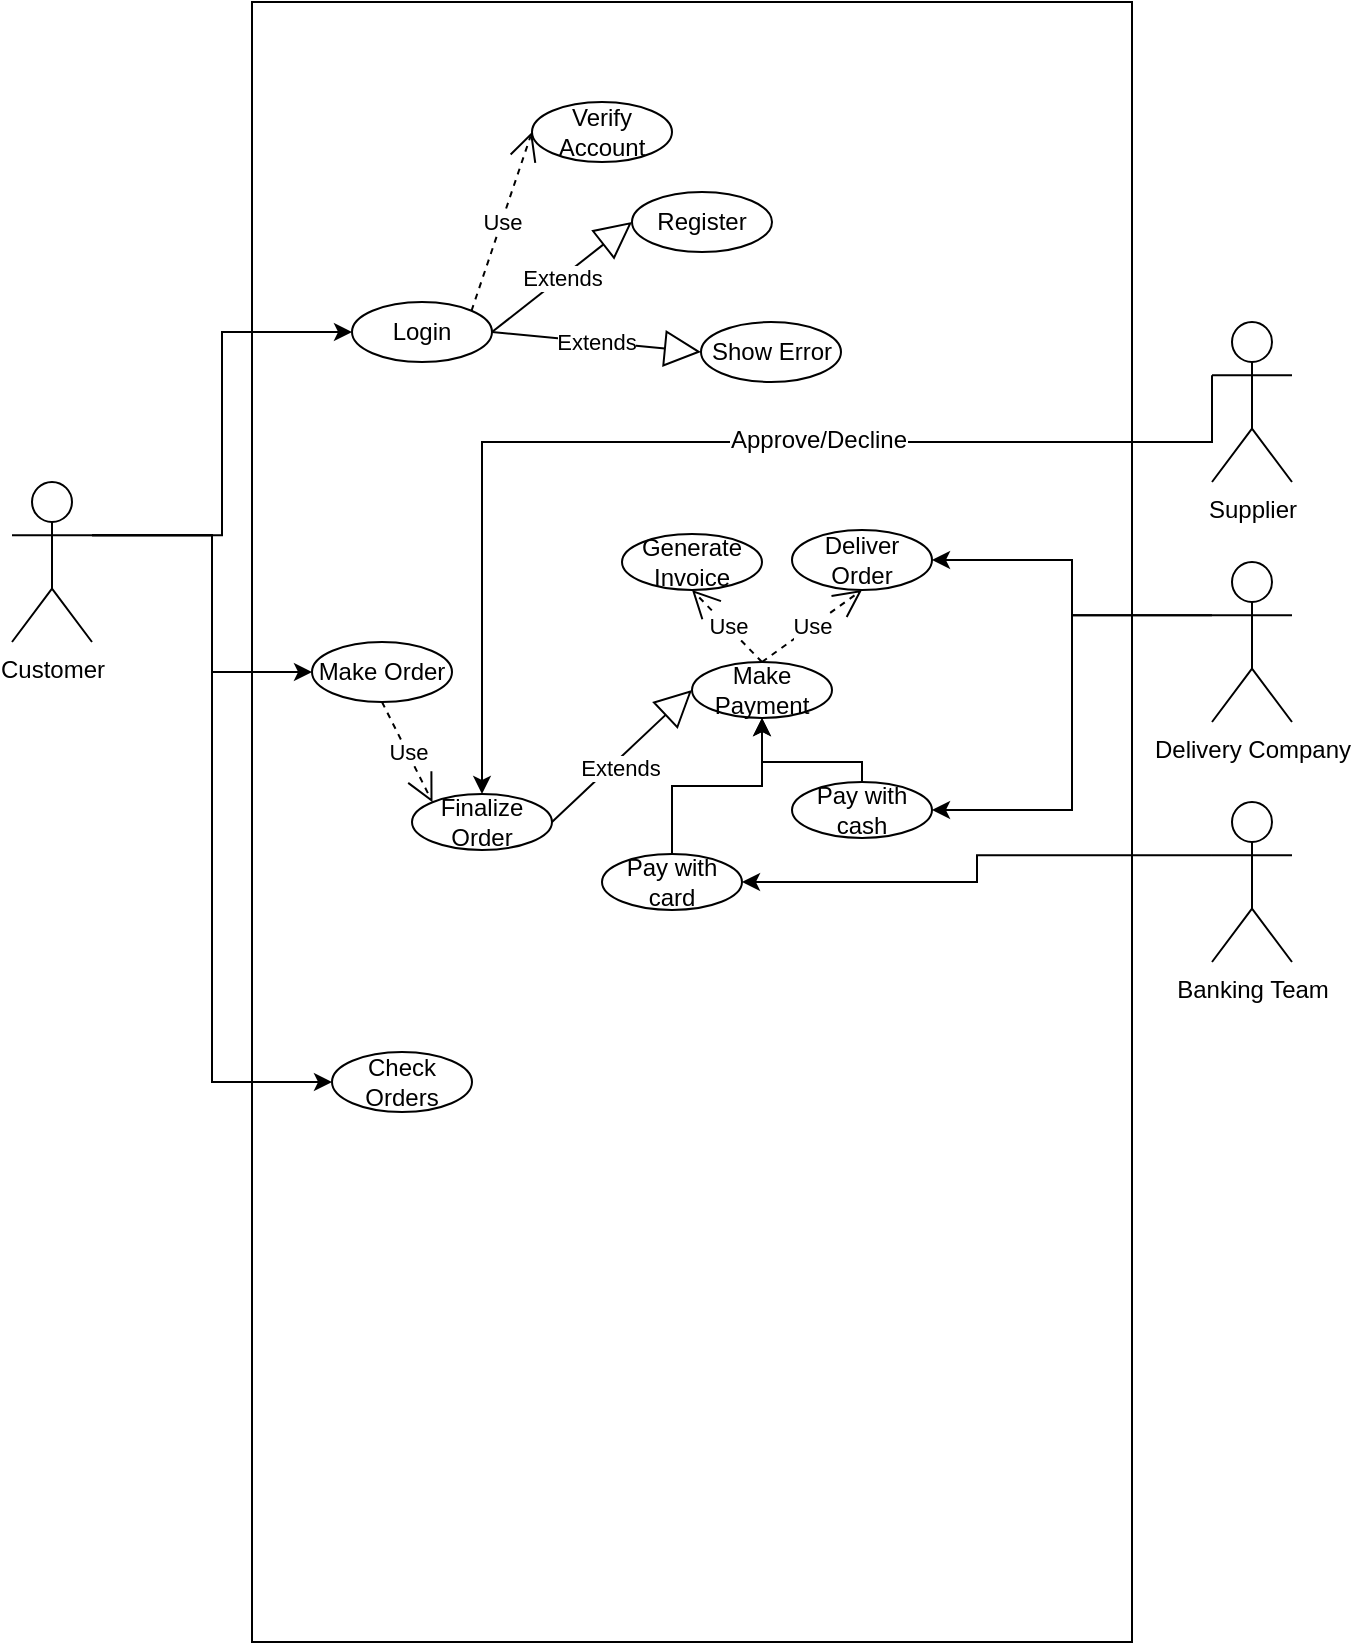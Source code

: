 <mxfile version="11.2.5" type="device" pages="1"><diagram id="fy0NUXwQ1oD9tBthgMOE" name="Page-1"><mxGraphModel dx="1662" dy="725" grid="1" gridSize="10" guides="1" tooltips="1" connect="1" arrows="1" fold="1" page="1" pageScale="1" pageWidth="850" pageHeight="1100" math="0" shadow="0"><root><mxCell id="0"/><mxCell id="1" parent="0"/><mxCell id="SX8kgH25e54QB2h1gn1x-2" value="" style="rounded=0;whiteSpace=wrap;html=1;" vertex="1" parent="1"><mxGeometry x="200" y="80" width="440" height="820" as="geometry"/></mxCell><mxCell id="SX8kgH25e54QB2h1gn1x-18" style="edgeStyle=orthogonalEdgeStyle;rounded=0;orthogonalLoop=1;jettySize=auto;html=1;exitX=1;exitY=0.333;exitDx=0;exitDy=0;exitPerimeter=0;entryX=0;entryY=0.5;entryDx=0;entryDy=0;" edge="1" parent="1" source="SX8kgH25e54QB2h1gn1x-3" target="SX8kgH25e54QB2h1gn1x-12"><mxGeometry relative="1" as="geometry"/></mxCell><mxCell id="SX8kgH25e54QB2h1gn1x-31" style="edgeStyle=orthogonalEdgeStyle;rounded=0;orthogonalLoop=1;jettySize=auto;html=1;exitX=1;exitY=0.333;exitDx=0;exitDy=0;exitPerimeter=0;entryX=0;entryY=0.5;entryDx=0;entryDy=0;" edge="1" parent="1" source="SX8kgH25e54QB2h1gn1x-3" target="SX8kgH25e54QB2h1gn1x-13"><mxGeometry relative="1" as="geometry"><Array as="points"><mxPoint x="180" y="347"/><mxPoint x="180" y="415"/></Array></mxGeometry></mxCell><mxCell id="SX8kgH25e54QB2h1gn1x-55" style="edgeStyle=orthogonalEdgeStyle;rounded=0;orthogonalLoop=1;jettySize=auto;html=1;exitX=1;exitY=0.333;exitDx=0;exitDy=0;exitPerimeter=0;entryX=0;entryY=0.5;entryDx=0;entryDy=0;" edge="1" parent="1" source="SX8kgH25e54QB2h1gn1x-3" target="SX8kgH25e54QB2h1gn1x-15"><mxGeometry relative="1" as="geometry"/></mxCell><mxCell id="SX8kgH25e54QB2h1gn1x-3" value="Customer" style="shape=umlActor;verticalLabelPosition=bottom;labelBackgroundColor=#ffffff;verticalAlign=top;html=1;outlineConnect=0;" vertex="1" parent="1"><mxGeometry x="80" y="320" width="40" height="80" as="geometry"/></mxCell><mxCell id="SX8kgH25e54QB2h1gn1x-35" style="edgeStyle=orthogonalEdgeStyle;rounded=0;orthogonalLoop=1;jettySize=auto;html=1;exitX=0;exitY=0.333;exitDx=0;exitDy=0;exitPerimeter=0;entryX=0.5;entryY=0;entryDx=0;entryDy=0;" edge="1" parent="1" source="SX8kgH25e54QB2h1gn1x-6" target="SX8kgH25e54QB2h1gn1x-14"><mxGeometry relative="1" as="geometry"><Array as="points"><mxPoint x="680" y="300"/><mxPoint x="315" y="300"/></Array></mxGeometry></mxCell><mxCell id="SX8kgH25e54QB2h1gn1x-44" value="Approve/Decline" style="text;html=1;resizable=0;points=[];align=center;verticalAlign=middle;labelBackgroundColor=#ffffff;" vertex="1" connectable="0" parent="SX8kgH25e54QB2h1gn1x-35"><mxGeometry x="-0.197" y="-1" relative="1" as="geometry"><mxPoint as="offset"/></mxGeometry></mxCell><mxCell id="SX8kgH25e54QB2h1gn1x-6" value="Supplier" style="shape=umlActor;verticalLabelPosition=bottom;labelBackgroundColor=#ffffff;verticalAlign=top;html=1;outlineConnect=0;" vertex="1" parent="1"><mxGeometry x="680" y="240" width="40" height="80" as="geometry"/></mxCell><mxCell id="SX8kgH25e54QB2h1gn1x-12" value="Login" style="ellipse;whiteSpace=wrap;html=1;" vertex="1" parent="1"><mxGeometry x="250" y="230" width="70" height="30" as="geometry"/></mxCell><mxCell id="SX8kgH25e54QB2h1gn1x-13" value="Make Order" style="ellipse;whiteSpace=wrap;html=1;" vertex="1" parent="1"><mxGeometry x="230" y="400" width="70" height="30" as="geometry"/></mxCell><mxCell id="SX8kgH25e54QB2h1gn1x-14" value="Finalize Order" style="ellipse;whiteSpace=wrap;html=1;" vertex="1" parent="1"><mxGeometry x="280" y="476" width="70" height="28" as="geometry"/></mxCell><mxCell id="SX8kgH25e54QB2h1gn1x-15" value="Check Orders" style="ellipse;whiteSpace=wrap;html=1;" vertex="1" parent="1"><mxGeometry x="240" y="605" width="70" height="30" as="geometry"/></mxCell><mxCell id="SX8kgH25e54QB2h1gn1x-45" style="edgeStyle=orthogonalEdgeStyle;rounded=0;orthogonalLoop=1;jettySize=auto;html=1;exitX=0;exitY=0.333;exitDx=0;exitDy=0;exitPerimeter=0;entryX=1;entryY=0.5;entryDx=0;entryDy=0;" edge="1" parent="1" source="SX8kgH25e54QB2h1gn1x-16" target="SX8kgH25e54QB2h1gn1x-39"><mxGeometry relative="1" as="geometry"/></mxCell><mxCell id="SX8kgH25e54QB2h1gn1x-54" style="edgeStyle=orthogonalEdgeStyle;rounded=0;orthogonalLoop=1;jettySize=auto;html=1;exitX=0;exitY=0.333;exitDx=0;exitDy=0;exitPerimeter=0;entryX=1;entryY=0.5;entryDx=0;entryDy=0;" edge="1" parent="1" source="SX8kgH25e54QB2h1gn1x-16" target="SX8kgH25e54QB2h1gn1x-49"><mxGeometry relative="1" as="geometry"/></mxCell><mxCell id="SX8kgH25e54QB2h1gn1x-16" value="Delivery Company" style="shape=umlActor;verticalLabelPosition=bottom;labelBackgroundColor=#ffffff;verticalAlign=top;html=1;outlineConnect=0;" vertex="1" parent="1"><mxGeometry x="680" y="360" width="40" height="80" as="geometry"/></mxCell><mxCell id="SX8kgH25e54QB2h1gn1x-51" style="edgeStyle=orthogonalEdgeStyle;rounded=0;orthogonalLoop=1;jettySize=auto;html=1;exitX=0;exitY=0.333;exitDx=0;exitDy=0;exitPerimeter=0;entryX=1;entryY=0.5;entryDx=0;entryDy=0;" edge="1" parent="1" source="SX8kgH25e54QB2h1gn1x-17" target="SX8kgH25e54QB2h1gn1x-38"><mxGeometry relative="1" as="geometry"/></mxCell><mxCell id="SX8kgH25e54QB2h1gn1x-17" value="Banking Team" style="shape=umlActor;verticalLabelPosition=bottom;labelBackgroundColor=#ffffff;verticalAlign=top;html=1;outlineConnect=0;" vertex="1" parent="1"><mxGeometry x="680" y="480" width="40" height="80" as="geometry"/></mxCell><mxCell id="SX8kgH25e54QB2h1gn1x-19" value="Verify Account" style="ellipse;whiteSpace=wrap;html=1;" vertex="1" parent="1"><mxGeometry x="340" y="130" width="70" height="30" as="geometry"/></mxCell><mxCell id="SX8kgH25e54QB2h1gn1x-20" value="Register" style="ellipse;whiteSpace=wrap;html=1;" vertex="1" parent="1"><mxGeometry x="390" y="175" width="70" height="30" as="geometry"/></mxCell><mxCell id="SX8kgH25e54QB2h1gn1x-24" value="Use" style="endArrow=open;endSize=12;dashed=1;html=1;exitX=1;exitY=0;exitDx=0;exitDy=0;entryX=0;entryY=0.5;entryDx=0;entryDy=0;" edge="1" parent="1" source="SX8kgH25e54QB2h1gn1x-12" target="SX8kgH25e54QB2h1gn1x-19"><mxGeometry width="160" relative="1" as="geometry"><mxPoint x="290" y="200" as="sourcePoint"/><mxPoint x="450" y="200" as="targetPoint"/></mxGeometry></mxCell><mxCell id="SX8kgH25e54QB2h1gn1x-26" value="Extends" style="endArrow=block;endSize=16;endFill=0;html=1;exitX=1;exitY=0.5;exitDx=0;exitDy=0;entryX=0;entryY=0.5;entryDx=0;entryDy=0;" edge="1" parent="1" source="SX8kgH25e54QB2h1gn1x-12" target="SX8kgH25e54QB2h1gn1x-20"><mxGeometry width="160" relative="1" as="geometry"><mxPoint x="350" y="300" as="sourcePoint"/><mxPoint x="510" y="300" as="targetPoint"/></mxGeometry></mxCell><mxCell id="SX8kgH25e54QB2h1gn1x-27" value="Show Error" style="ellipse;whiteSpace=wrap;html=1;" vertex="1" parent="1"><mxGeometry x="424.5" y="240" width="70" height="30" as="geometry"/></mxCell><mxCell id="SX8kgH25e54QB2h1gn1x-29" value="Extends" style="endArrow=block;endSize=16;endFill=0;html=1;exitX=1;exitY=0.5;exitDx=0;exitDy=0;entryX=0;entryY=0.5;entryDx=0;entryDy=0;" edge="1" parent="1" source="SX8kgH25e54QB2h1gn1x-12" target="SX8kgH25e54QB2h1gn1x-27"><mxGeometry width="160" relative="1" as="geometry"><mxPoint x="370" y="280" as="sourcePoint"/><mxPoint x="530" y="280" as="targetPoint"/></mxGeometry></mxCell><mxCell id="SX8kgH25e54QB2h1gn1x-33" value="Make Payment" style="ellipse;whiteSpace=wrap;html=1;" vertex="1" parent="1"><mxGeometry x="420" y="410" width="70" height="28" as="geometry"/></mxCell><mxCell id="SX8kgH25e54QB2h1gn1x-37" value="Extends" style="endArrow=block;endSize=16;endFill=0;html=1;exitX=1;exitY=0.5;exitDx=0;exitDy=0;entryX=0;entryY=0.5;entryDx=0;entryDy=0;" edge="1" parent="1" source="SX8kgH25e54QB2h1gn1x-14" target="SX8kgH25e54QB2h1gn1x-33"><mxGeometry x="-0.103" y="-4" width="160" relative="1" as="geometry"><mxPoint x="290" y="510" as="sourcePoint"/><mxPoint x="450" y="510" as="targetPoint"/><mxPoint as="offset"/></mxGeometry></mxCell><mxCell id="SX8kgH25e54QB2h1gn1x-41" style="edgeStyle=orthogonalEdgeStyle;rounded=0;orthogonalLoop=1;jettySize=auto;html=1;entryX=0.5;entryY=1;entryDx=0;entryDy=0;" edge="1" parent="1" source="SX8kgH25e54QB2h1gn1x-38" target="SX8kgH25e54QB2h1gn1x-33"><mxGeometry relative="1" as="geometry"/></mxCell><mxCell id="SX8kgH25e54QB2h1gn1x-38" value="Pay with card" style="ellipse;whiteSpace=wrap;html=1;" vertex="1" parent="1"><mxGeometry x="375" y="506" width="70" height="28" as="geometry"/></mxCell><mxCell id="SX8kgH25e54QB2h1gn1x-52" style="edgeStyle=orthogonalEdgeStyle;rounded=0;orthogonalLoop=1;jettySize=auto;html=1;exitX=0.5;exitY=0;exitDx=0;exitDy=0;entryX=0.5;entryY=1;entryDx=0;entryDy=0;" edge="1" parent="1" source="SX8kgH25e54QB2h1gn1x-39" target="SX8kgH25e54QB2h1gn1x-33"><mxGeometry relative="1" as="geometry"><Array as="points"><mxPoint x="505" y="460"/><mxPoint x="455" y="460"/></Array></mxGeometry></mxCell><mxCell id="SX8kgH25e54QB2h1gn1x-39" value="Pay with cash" style="ellipse;whiteSpace=wrap;html=1;" vertex="1" parent="1"><mxGeometry x="470" y="470" width="70" height="28" as="geometry"/></mxCell><mxCell id="SX8kgH25e54QB2h1gn1x-40" value="Generate Invoice" style="ellipse;whiteSpace=wrap;html=1;" vertex="1" parent="1"><mxGeometry x="385" y="346" width="70" height="28" as="geometry"/></mxCell><mxCell id="SX8kgH25e54QB2h1gn1x-47" value="Use" style="endArrow=open;endSize=12;dashed=1;html=1;exitX=0.5;exitY=1;exitDx=0;exitDy=0;entryX=0;entryY=0;entryDx=0;entryDy=0;" edge="1" parent="1" source="SX8kgH25e54QB2h1gn1x-13" target="SX8kgH25e54QB2h1gn1x-14"><mxGeometry width="160" relative="1" as="geometry"><mxPoint x="250" y="470" as="sourcePoint"/><mxPoint x="410" y="470" as="targetPoint"/></mxGeometry></mxCell><mxCell id="SX8kgH25e54QB2h1gn1x-48" value="Use" style="endArrow=open;endSize=12;dashed=1;html=1;exitX=0.5;exitY=0;exitDx=0;exitDy=0;entryX=0.5;entryY=1;entryDx=0;entryDy=0;" edge="1" parent="1" source="SX8kgH25e54QB2h1gn1x-33" target="SX8kgH25e54QB2h1gn1x-40"><mxGeometry width="160" relative="1" as="geometry"><mxPoint x="460" y="490" as="sourcePoint"/><mxPoint x="620" y="490" as="targetPoint"/></mxGeometry></mxCell><mxCell id="SX8kgH25e54QB2h1gn1x-49" value="Deliver Order" style="ellipse;whiteSpace=wrap;html=1;" vertex="1" parent="1"><mxGeometry x="470" y="344" width="70" height="30" as="geometry"/></mxCell><mxCell id="SX8kgH25e54QB2h1gn1x-50" value="Use" style="endArrow=open;endSize=12;dashed=1;html=1;exitX=0.5;exitY=0;exitDx=0;exitDy=0;entryX=0.5;entryY=1;entryDx=0;entryDy=0;" edge="1" parent="1" source="SX8kgH25e54QB2h1gn1x-33" target="SX8kgH25e54QB2h1gn1x-49"><mxGeometry width="160" relative="1" as="geometry"><mxPoint x="510" y="410" as="sourcePoint"/><mxPoint x="670" y="410" as="targetPoint"/></mxGeometry></mxCell></root></mxGraphModel></diagram></mxfile>
